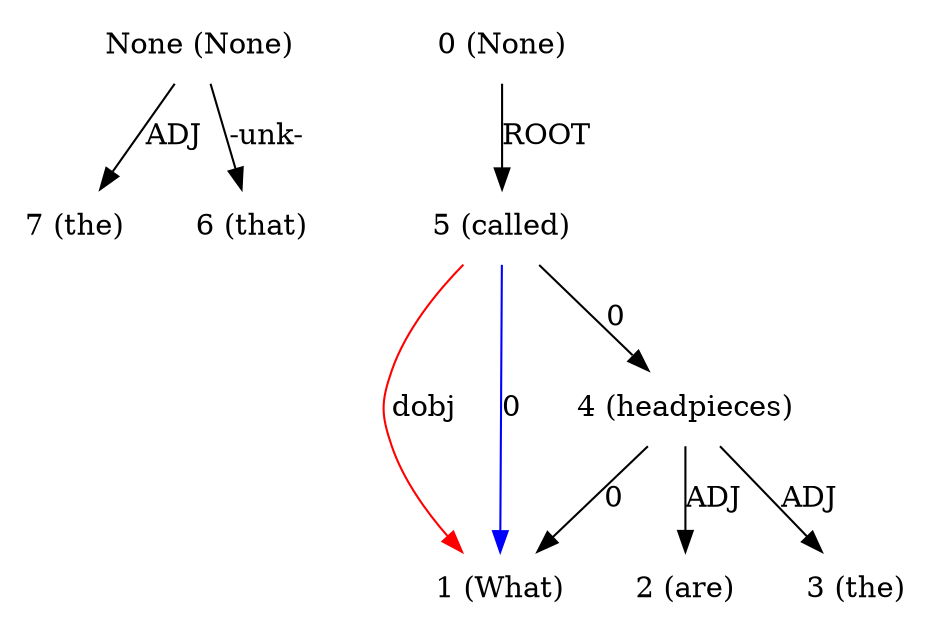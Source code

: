 digraph G{
edge [dir=forward]
node [shape=plaintext]

None [label="None (None)"]
None -> 7 [label="ADJ"]
None [label="None (None)"]
None -> 6 [label="-unk-"]
0 [label="0 (None)"]
0 -> 5 [label="ROOT"]
1 [label="1 (What)"]
5 -> 1 [label="dobj", color="red"]
2 [label="2 (are)"]
3 [label="3 (the)"]
4 [label="4 (headpieces)"]
4 -> 1 [label="0"]
4 -> 2 [label="ADJ"]
4 -> 3 [label="ADJ"]
5 [label="5 (called)"]
5 -> 4 [label="0"]
5 -> 1 [label="0", color="blue"]
6 [label="6 (that)"]
7 [label="7 (the)"]
}
